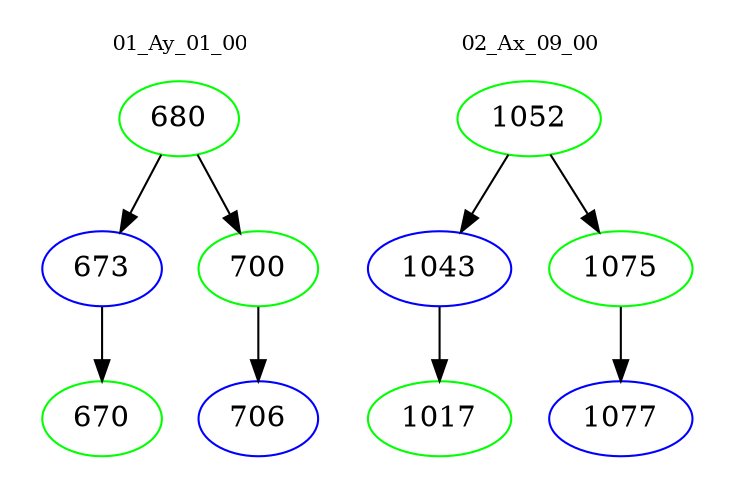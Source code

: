 digraph{
subgraph cluster_0 {
color = white
label = "01_Ay_01_00";
fontsize=10;
T0_680 [label="680", color="green"]
T0_680 -> T0_673 [color="black"]
T0_673 [label="673", color="blue"]
T0_673 -> T0_670 [color="black"]
T0_670 [label="670", color="green"]
T0_680 -> T0_700 [color="black"]
T0_700 [label="700", color="green"]
T0_700 -> T0_706 [color="black"]
T0_706 [label="706", color="blue"]
}
subgraph cluster_1 {
color = white
label = "02_Ax_09_00";
fontsize=10;
T1_1052 [label="1052", color="green"]
T1_1052 -> T1_1043 [color="black"]
T1_1043 [label="1043", color="blue"]
T1_1043 -> T1_1017 [color="black"]
T1_1017 [label="1017", color="green"]
T1_1052 -> T1_1075 [color="black"]
T1_1075 [label="1075", color="green"]
T1_1075 -> T1_1077 [color="black"]
T1_1077 [label="1077", color="blue"]
}
}
